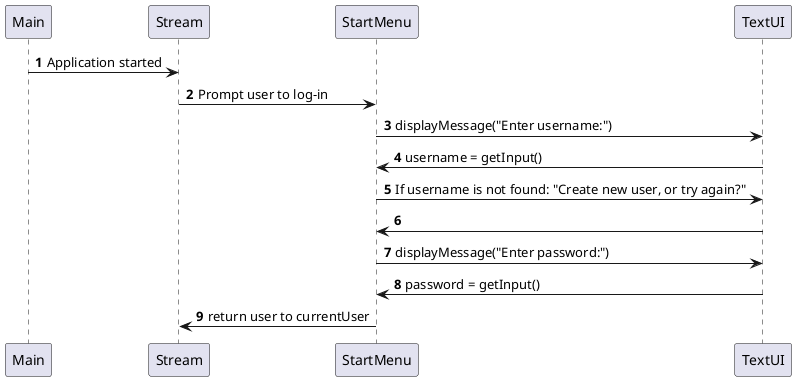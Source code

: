 @startuml
'https://plantuml.com/sequence-diagram

autonumber
Main -> Stream: Application started
Stream -> StartMenu: Prompt user to log-in
StartMenu -> TextUI: displayMessage("Enter username:")
TextUI -> StartMenu: username = getInput()
StartMenu -> TextUI: If username is not found: "Create new user, or try again?"
TextUI -> StartMenu:
StartMenu -> TextUI: displayMessage("Enter password:")
TextUI -> StartMenu: password = getInput()

StartMenu -> Stream: return user to currentUser

@enduml